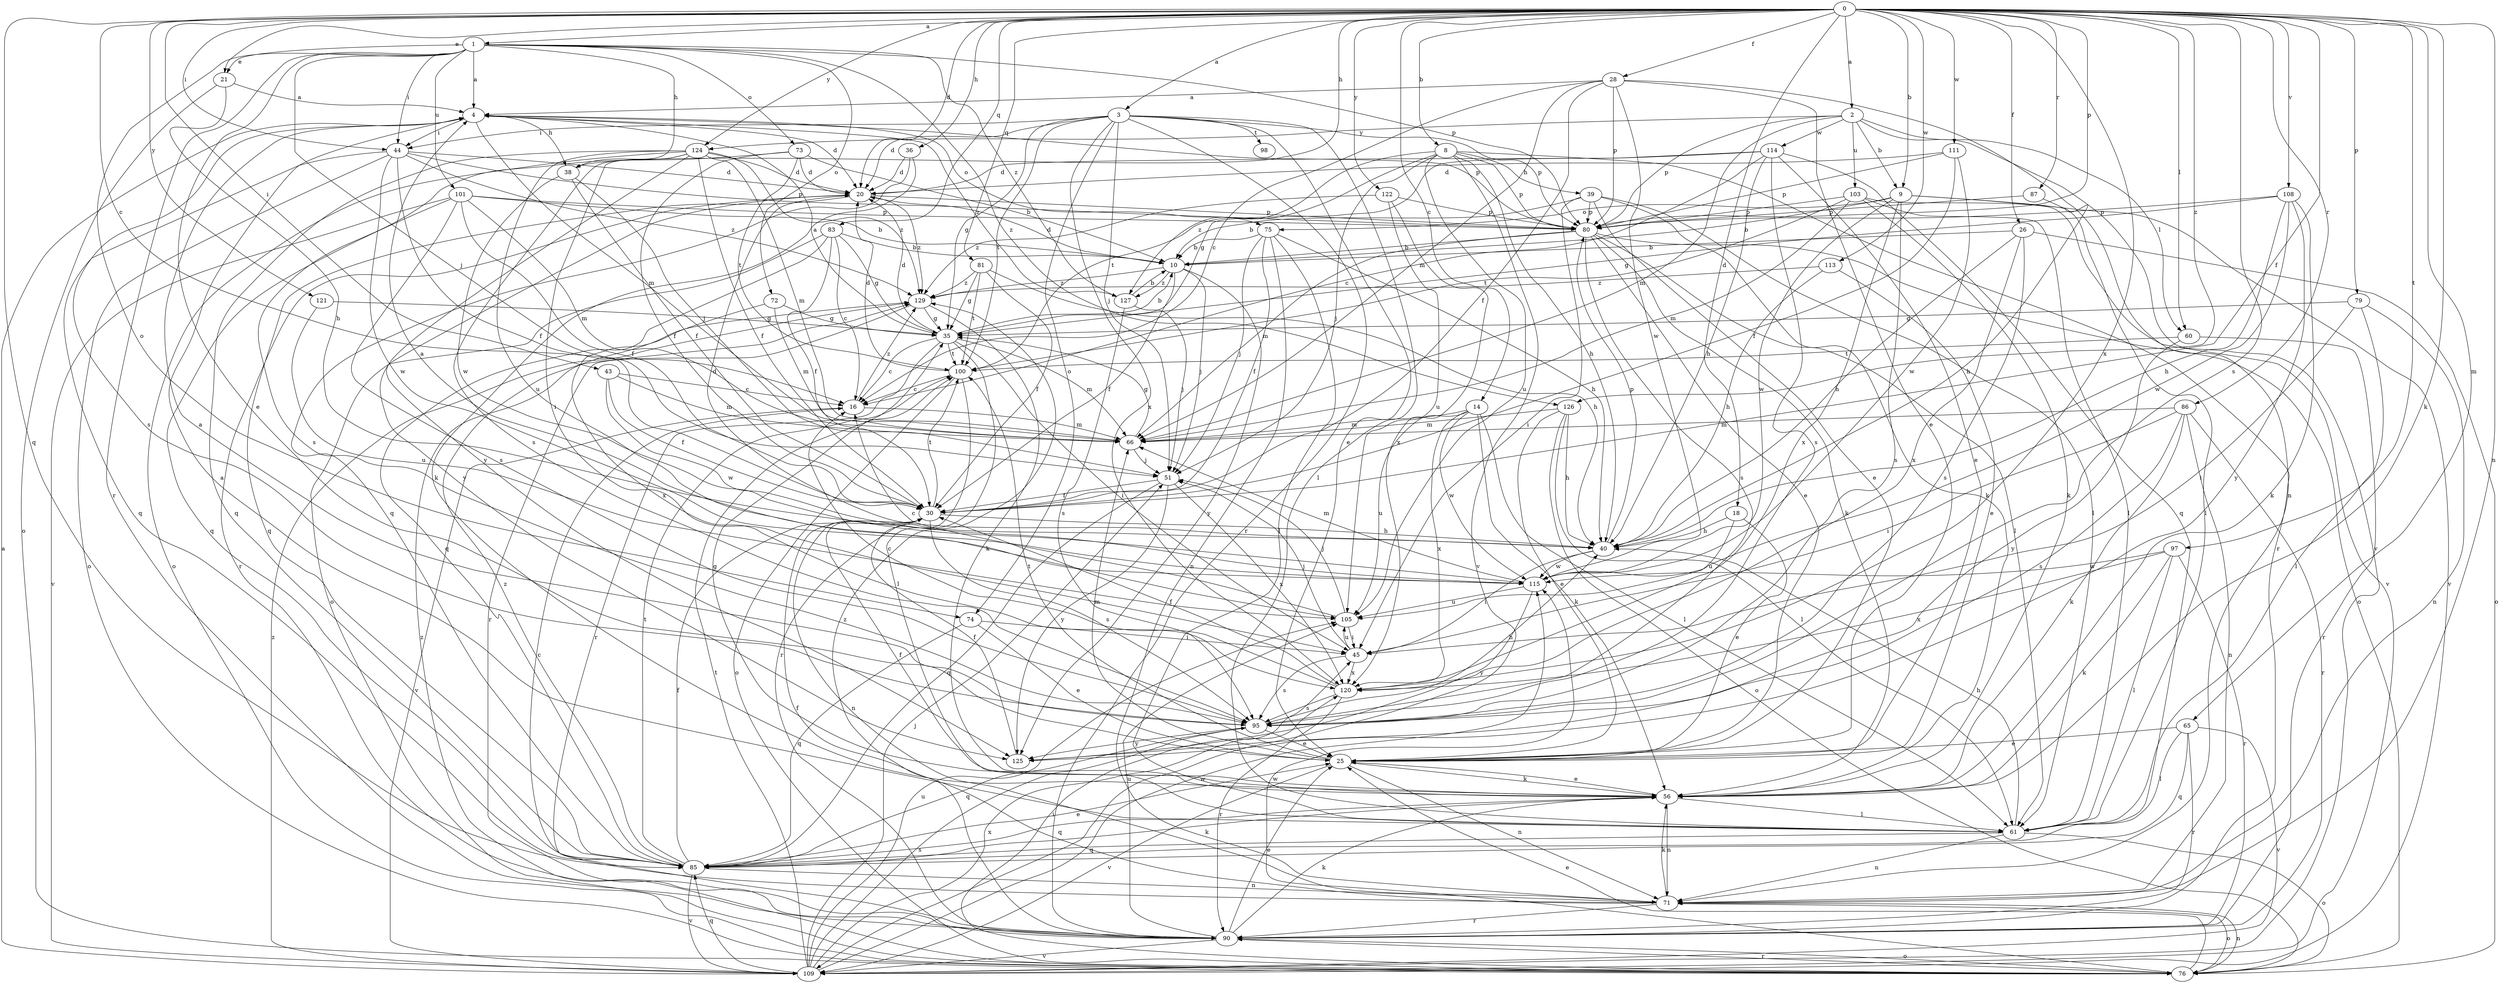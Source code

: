 strict digraph  {
0;
1;
2;
3;
4;
8;
9;
10;
14;
16;
18;
20;
21;
25;
26;
28;
30;
35;
36;
38;
39;
40;
43;
44;
45;
51;
56;
60;
61;
65;
66;
71;
72;
73;
74;
75;
76;
79;
80;
81;
83;
85;
86;
87;
90;
95;
97;
98;
100;
101;
103;
105;
108;
109;
111;
113;
114;
115;
120;
121;
122;
124;
125;
126;
127;
129;
0 -> 1  [label=a];
0 -> 2  [label=a];
0 -> 3  [label=a];
0 -> 8  [label=b];
0 -> 9  [label=b];
0 -> 14  [label=c];
0 -> 16  [label=c];
0 -> 18  [label=d];
0 -> 20  [label=d];
0 -> 21  [label=e];
0 -> 26  [label=f];
0 -> 28  [label=f];
0 -> 30  [label=f];
0 -> 36  [label=h];
0 -> 38  [label=h];
0 -> 43  [label=i];
0 -> 44  [label=i];
0 -> 56  [label=k];
0 -> 60  [label=l];
0 -> 65  [label=m];
0 -> 71  [label=n];
0 -> 79  [label=p];
0 -> 80  [label=p];
0 -> 81  [label=q];
0 -> 83  [label=q];
0 -> 85  [label=q];
0 -> 86  [label=r];
0 -> 87  [label=r];
0 -> 95  [label=s];
0 -> 97  [label=t];
0 -> 108  [label=v];
0 -> 111  [label=w];
0 -> 113  [label=w];
0 -> 120  [label=x];
0 -> 121  [label=y];
0 -> 122  [label=y];
0 -> 124  [label=y];
0 -> 126  [label=z];
1 -> 4  [label=a];
1 -> 21  [label=e];
1 -> 25  [label=e];
1 -> 38  [label=h];
1 -> 44  [label=i];
1 -> 51  [label=j];
1 -> 72  [label=o];
1 -> 73  [label=o];
1 -> 74  [label=o];
1 -> 80  [label=p];
1 -> 90  [label=r];
1 -> 101  [label=u];
1 -> 126  [label=z];
1 -> 127  [label=z];
2 -> 9  [label=b];
2 -> 60  [label=l];
2 -> 66  [label=m];
2 -> 80  [label=p];
2 -> 103  [label=u];
2 -> 109  [label=v];
2 -> 114  [label=w];
2 -> 124  [label=y];
3 -> 20  [label=d];
3 -> 25  [label=e];
3 -> 35  [label=g];
3 -> 44  [label=i];
3 -> 51  [label=j];
3 -> 61  [label=l];
3 -> 74  [label=o];
3 -> 80  [label=p];
3 -> 90  [label=r];
3 -> 98  [label=t];
3 -> 100  [label=t];
3 -> 120  [label=x];
4 -> 20  [label=d];
4 -> 38  [label=h];
4 -> 44  [label=i];
4 -> 66  [label=m];
4 -> 75  [label=o];
4 -> 80  [label=p];
4 -> 95  [label=s];
4 -> 127  [label=z];
8 -> 39  [label=h];
8 -> 40  [label=h];
8 -> 51  [label=j];
8 -> 80  [label=p];
8 -> 90  [label=r];
8 -> 100  [label=t];
8 -> 105  [label=u];
8 -> 109  [label=v];
8 -> 127  [label=z];
9 -> 10  [label=b];
9 -> 61  [label=l];
9 -> 75  [label=o];
9 -> 95  [label=s];
9 -> 109  [label=v];
9 -> 115  [label=w];
9 -> 120  [label=x];
10 -> 20  [label=d];
10 -> 30  [label=f];
10 -> 51  [label=j];
10 -> 125  [label=y];
10 -> 127  [label=z];
10 -> 129  [label=z];
14 -> 56  [label=k];
14 -> 61  [label=l];
14 -> 66  [label=m];
14 -> 105  [label=u];
14 -> 115  [label=w];
14 -> 120  [label=x];
16 -> 66  [label=m];
16 -> 109  [label=v];
16 -> 129  [label=z];
18 -> 25  [label=e];
18 -> 40  [label=h];
18 -> 105  [label=u];
20 -> 80  [label=p];
20 -> 85  [label=q];
20 -> 90  [label=r];
20 -> 125  [label=y];
20 -> 129  [label=z];
21 -> 4  [label=a];
21 -> 40  [label=h];
21 -> 76  [label=o];
25 -> 56  [label=k];
25 -> 66  [label=m];
25 -> 71  [label=n];
25 -> 100  [label=t];
25 -> 109  [label=v];
26 -> 10  [label=b];
26 -> 40  [label=h];
26 -> 76  [label=o];
26 -> 95  [label=s];
26 -> 120  [label=x];
28 -> 4  [label=a];
28 -> 16  [label=c];
28 -> 25  [label=e];
28 -> 30  [label=f];
28 -> 66  [label=m];
28 -> 71  [label=n];
28 -> 80  [label=p];
28 -> 115  [label=w];
30 -> 40  [label=h];
30 -> 71  [label=n];
30 -> 95  [label=s];
30 -> 100  [label=t];
35 -> 4  [label=a];
35 -> 10  [label=b];
35 -> 16  [label=c];
35 -> 20  [label=d];
35 -> 45  [label=i];
35 -> 61  [label=l];
35 -> 66  [label=m];
35 -> 90  [label=r];
35 -> 100  [label=t];
36 -> 20  [label=d];
36 -> 56  [label=k];
36 -> 85  [label=q];
38 -> 30  [label=f];
38 -> 51  [label=j];
38 -> 115  [label=w];
39 -> 10  [label=b];
39 -> 25  [label=e];
39 -> 45  [label=i];
39 -> 56  [label=k];
39 -> 61  [label=l];
39 -> 80  [label=p];
40 -> 20  [label=d];
40 -> 45  [label=i];
40 -> 80  [label=p];
40 -> 115  [label=w];
43 -> 16  [label=c];
43 -> 30  [label=f];
43 -> 66  [label=m];
43 -> 115  [label=w];
44 -> 20  [label=d];
44 -> 30  [label=f];
44 -> 76  [label=o];
44 -> 80  [label=p];
44 -> 85  [label=q];
44 -> 115  [label=w];
44 -> 129  [label=z];
45 -> 51  [label=j];
45 -> 95  [label=s];
45 -> 105  [label=u];
45 -> 120  [label=x];
51 -> 30  [label=f];
51 -> 85  [label=q];
51 -> 120  [label=x];
51 -> 125  [label=y];
56 -> 25  [label=e];
56 -> 30  [label=f];
56 -> 35  [label=g];
56 -> 61  [label=l];
56 -> 71  [label=n];
56 -> 85  [label=q];
60 -> 90  [label=r];
60 -> 100  [label=t];
60 -> 125  [label=y];
61 -> 4  [label=a];
61 -> 40  [label=h];
61 -> 71  [label=n];
61 -> 76  [label=o];
61 -> 85  [label=q];
65 -> 25  [label=e];
65 -> 61  [label=l];
65 -> 85  [label=q];
65 -> 90  [label=r];
65 -> 109  [label=v];
66 -> 35  [label=g];
66 -> 51  [label=j];
71 -> 16  [label=c];
71 -> 30  [label=f];
71 -> 56  [label=k];
71 -> 76  [label=o];
71 -> 90  [label=r];
72 -> 35  [label=g];
72 -> 66  [label=m];
72 -> 120  [label=x];
73 -> 10  [label=b];
73 -> 20  [label=d];
73 -> 30  [label=f];
73 -> 95  [label=s];
73 -> 100  [label=t];
74 -> 25  [label=e];
74 -> 45  [label=i];
74 -> 85  [label=q];
75 -> 10  [label=b];
75 -> 30  [label=f];
75 -> 40  [label=h];
75 -> 51  [label=j];
75 -> 61  [label=l];
75 -> 71  [label=n];
76 -> 25  [label=e];
76 -> 45  [label=i];
76 -> 71  [label=n];
76 -> 90  [label=r];
76 -> 115  [label=w];
76 -> 129  [label=z];
79 -> 35  [label=g];
79 -> 45  [label=i];
79 -> 61  [label=l];
79 -> 71  [label=n];
80 -> 10  [label=b];
80 -> 25  [label=e];
80 -> 56  [label=k];
80 -> 61  [label=l];
80 -> 66  [label=m];
80 -> 76  [label=o];
80 -> 95  [label=s];
81 -> 30  [label=f];
81 -> 35  [label=g];
81 -> 40  [label=h];
81 -> 100  [label=t];
81 -> 129  [label=z];
83 -> 10  [label=b];
83 -> 16  [label=c];
83 -> 30  [label=f];
83 -> 35  [label=g];
83 -> 76  [label=o];
83 -> 85  [label=q];
85 -> 25  [label=e];
85 -> 30  [label=f];
85 -> 56  [label=k];
85 -> 71  [label=n];
85 -> 100  [label=t];
85 -> 109  [label=v];
85 -> 129  [label=z];
86 -> 45  [label=i];
86 -> 56  [label=k];
86 -> 66  [label=m];
86 -> 71  [label=n];
86 -> 90  [label=r];
86 -> 95  [label=s];
87 -> 40  [label=h];
87 -> 80  [label=p];
90 -> 25  [label=e];
90 -> 56  [label=k];
90 -> 76  [label=o];
90 -> 105  [label=u];
90 -> 109  [label=v];
90 -> 129  [label=z];
95 -> 4  [label=a];
95 -> 25  [label=e];
95 -> 40  [label=h];
95 -> 85  [label=q];
95 -> 125  [label=y];
97 -> 56  [label=k];
97 -> 61  [label=l];
97 -> 90  [label=r];
97 -> 115  [label=w];
97 -> 120  [label=x];
100 -> 16  [label=c];
100 -> 20  [label=d];
100 -> 76  [label=o];
100 -> 90  [label=r];
101 -> 10  [label=b];
101 -> 30  [label=f];
101 -> 66  [label=m];
101 -> 80  [label=p];
101 -> 85  [label=q];
101 -> 95  [label=s];
101 -> 109  [label=v];
103 -> 56  [label=k];
103 -> 61  [label=l];
103 -> 66  [label=m];
103 -> 80  [label=p];
103 -> 100  [label=t];
103 -> 109  [label=v];
105 -> 16  [label=c];
105 -> 45  [label=i];
105 -> 51  [label=j];
108 -> 35  [label=g];
108 -> 40  [label=h];
108 -> 56  [label=k];
108 -> 80  [label=p];
108 -> 115  [label=w];
108 -> 125  [label=y];
109 -> 4  [label=a];
109 -> 51  [label=j];
109 -> 85  [label=q];
109 -> 95  [label=s];
109 -> 100  [label=t];
109 -> 105  [label=u];
109 -> 115  [label=w];
109 -> 120  [label=x];
109 -> 129  [label=z];
111 -> 20  [label=d];
111 -> 30  [label=f];
111 -> 80  [label=p];
111 -> 115  [label=w];
113 -> 25  [label=e];
113 -> 40  [label=h];
113 -> 129  [label=z];
114 -> 16  [label=c];
114 -> 20  [label=d];
114 -> 25  [label=e];
114 -> 35  [label=g];
114 -> 40  [label=h];
114 -> 85  [label=q];
114 -> 95  [label=s];
115 -> 4  [label=a];
115 -> 66  [label=m];
115 -> 105  [label=u];
115 -> 125  [label=y];
120 -> 16  [label=c];
120 -> 30  [label=f];
120 -> 90  [label=r];
120 -> 95  [label=s];
121 -> 35  [label=g];
121 -> 105  [label=u];
122 -> 80  [label=p];
122 -> 105  [label=u];
122 -> 120  [label=x];
122 -> 129  [label=z];
124 -> 20  [label=d];
124 -> 30  [label=f];
124 -> 45  [label=i];
124 -> 66  [label=m];
124 -> 76  [label=o];
124 -> 85  [label=q];
124 -> 95  [label=s];
124 -> 105  [label=u];
124 -> 125  [label=y];
124 -> 129  [label=z];
125 -> 30  [label=f];
126 -> 25  [label=e];
126 -> 40  [label=h];
126 -> 61  [label=l];
126 -> 66  [label=m];
126 -> 76  [label=o];
127 -> 10  [label=b];
127 -> 51  [label=j];
127 -> 95  [label=s];
129 -> 35  [label=g];
129 -> 56  [label=k];
129 -> 90  [label=r];
}
